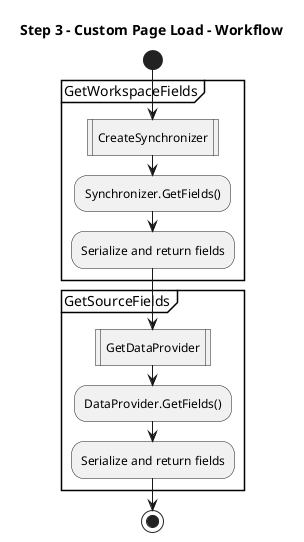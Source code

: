@startuml

title Step 3 - Custom Page Load - Workflow

start

partition GetWorkspaceFields {
    :CreateSynchronizer|
    :Synchronizer.GetFields();
    :Serialize and return fields;
}

partition GetSourceFields {
    :GetDataProvider|
    :DataProvider.GetFields();
    :Serialize and return fields;
}

stop

@enduml